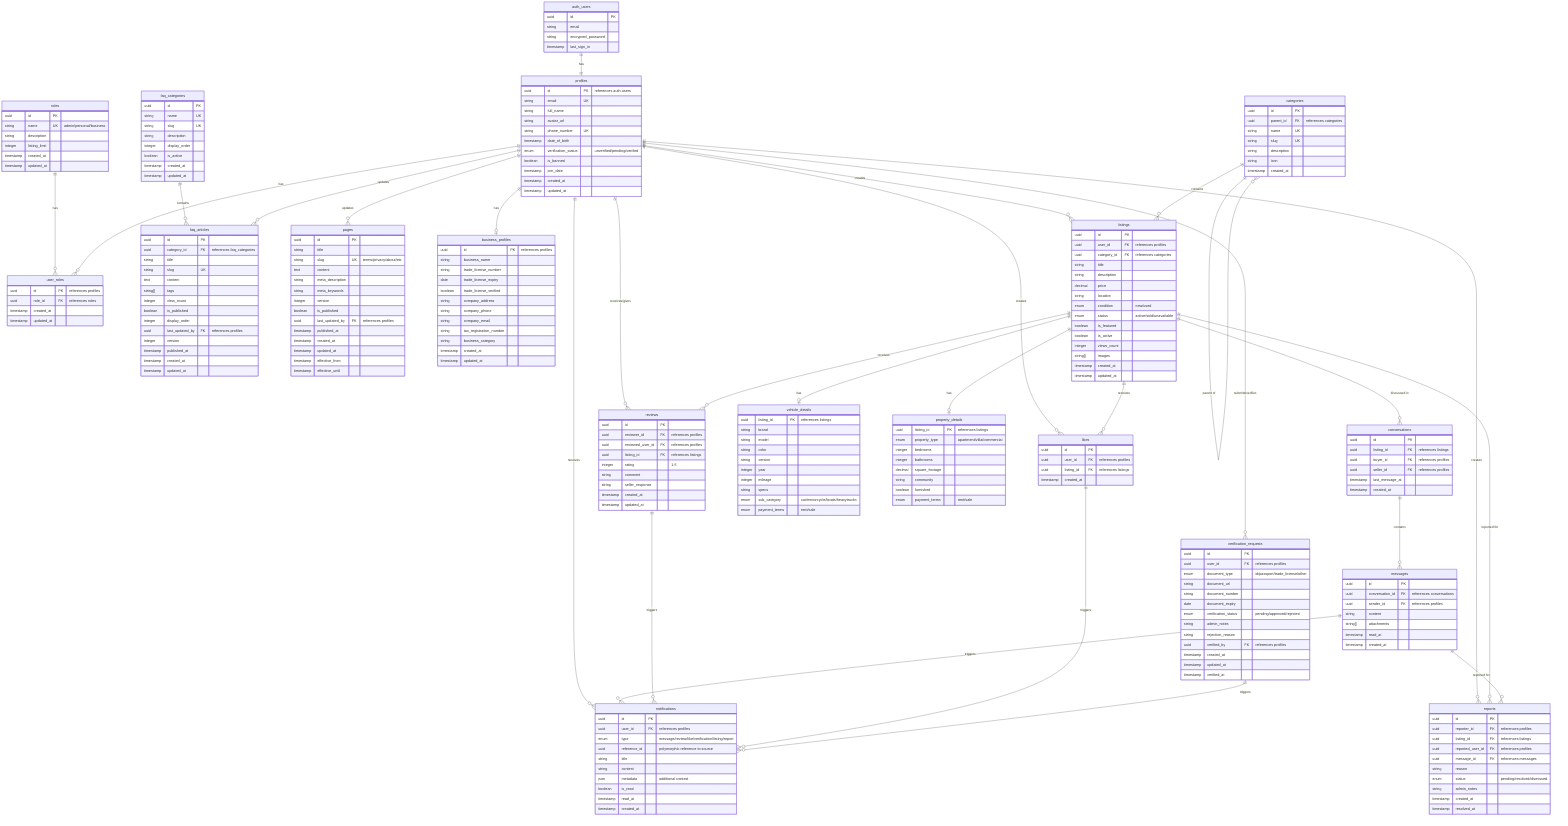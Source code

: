 erDiagram
    auth_users ||--|| profiles : has
    roles ||--o{ user_roles : has
    profiles ||--o{ user_roles : has
    faq_categories ||--o{ faq_articles : contains
    profiles ||--o{ pages : updates
    profiles ||--o{ faq_articles : updates
    profiles ||--o| business_profiles : has
    profiles ||--o{ verification_requests : "submits/verifies"
    profiles ||--o{ listings : creates
    profiles ||--o{ reviews : "receives/gives"
    profiles ||--o{ likes : creates
    profiles ||--o{ reports : creates
    profiles ||--o{ notifications : receives
    categories ||--o{ listings : contains
    categories ||--o{ categories : "parent of"
    listings ||--o| vehicle_details : has
    listings ||--o| property_details : has
    listings ||--o{ likes : receives
    listings ||--o{ reports : "reported for"
    listings ||--o{ conversations : "discussed in"
    listings ||--o{ reviews : receives
    conversations ||--o{ messages : contains
    messages ||--o{ reports : "reported for"
    messages ||--o{ notifications : triggers
    reviews ||--o{ notifications : triggers
    likes ||--o{ notifications : triggers
    verification_requests ||--o{ notifications : triggers

    notifications {
        uuid id PK
        uuid user_id FK "references profiles"
        enum type "message/review/like/verification/listing/report"
        uuid reference_id "polymorphic reference to source"
        string title
        string content
        json metadata "additional context"
        boolean is_read
        timestamp read_at
        timestamp created_at
    }

    auth_users {
        uuid id PK
        string email
        string encrypted_password
        timestamp last_sign_in
    }

    roles {
        uuid id PK
        string name UK "admin/personal/business"
        string description
        integer listing_limit
        timestamp created_at
        timestamp updated_at
    }

    user_roles {
        uuid id PK "references profiles"
        uuid role_id FK "references roles"
        timestamp created_at
        timestamp updated_at
    }

    profiles {
        uuid id PK "references auth.users"
        string email UK
        string full_name
        string avatar_url
        string phone_number UK
        timestamp date_of_birth
        enum verification_status "unverified/pending/verified"
        boolean is_banned
        timestamp join_date
        timestamp created_at
        timestamp updated_at
    }

    business_profiles {
        uuid id PK "references profiles"
        string business_name
        string trade_license_number
        date trade_license_expiry
        boolean trade_license_verified
        string company_address
        string company_phone
        string company_email
        string tax_registration_number
        string business_category
        timestamp created_at
        timestamp updated_at
    }

    verification_requests {
        uuid id PK
        uuid user_id FK "references profiles"
        enum document_type "id/passport/trade_license/other"
        string document_url
        string document_number
        date document_expiry
        enum verification_status "pending/approved/rejected"
        string admin_notes
        string rejection_reason
        uuid verified_by FK "references profiles"
        timestamp created_at
        timestamp updated_at
        timestamp verified_at
    }

    categories {
        uuid id PK
        uuid parent_id FK "references categories"
        string name UK
        string slug UK
        string description
        string icon
        timestamp created_at
    }

    listings {
        uuid id PK
        uuid user_id FK "references profiles"
        uuid category_id FK "references categories"
        string title
        string description
        decimal price
        string location
        enum condition "new/used"
        enum status "active/sold/unavailable"
        boolean is_featured
        boolean is_active
        integer views_count
        string[] images
        timestamp created_at
        timestamp updated_at
    }

    vehicle_details {
        uuid listing_id PK "references listings"
        string brand
        string model
        string color
        string version
        integer year
        integer mileage
        string specs
        enum sub_category "car/motorcycle/boats/heavytrucks"
        enum payment_terms "rent/sale"
    }

    property_details {
        uuid listing_id PK "references listings"
        enum property_type "apartment/villa/commercial"
        integer bedrooms
        integer bathrooms
        decimal square_footage
        string community
        boolean furnished
        enum payment_terms "rent/sale"
    }

    reviews {
        uuid id PK
        uuid reviewer_id FK "references profiles"
        uuid reviewed_user_id FK "references profiles"
        uuid listing_id FK "references listings"
        integer rating "1-5"
        string comment
        string seller_response
        timestamp created_at
        timestamp updated_at
    }

    likes {
        uuid id PK
        uuid user_id FK "references profiles"
        uuid listing_id FK "references listings"
        timestamp created_at
    }

    conversations {
        uuid id PK
        uuid listing_id FK "references listings"
        uuid buyer_id FK "references profiles"
        uuid seller_id FK "references profiles"
        timestamp last_message_at
        timestamp created_at
    }

    messages {
        uuid id PK
        uuid conversation_id FK "references conversations"
        uuid sender_id FK "references profiles"
        string content
        string[] attachments
        timestamp read_at
        timestamp created_at
    }

    reports {
        uuid id PK
        uuid reporter_id FK "references profiles"
        uuid listing_id FK "references listings"
        uuid reported_user_id FK "references profiles"
        uuid message_id FK "references messages"
        string reason
        enum status "pending/resolved/dismissed"
        string admin_notes
        timestamp created_at
        timestamp resolved_at
    }

    faq_categories {
        uuid id PK
        string name UK
        string slug UK
        string description
        integer display_order
        boolean is_active
        timestamp created_at
        timestamp updated_at
    }

    faq_articles {
        uuid id PK
        uuid category_id FK "references faq_categories"
        string title
        string slug UK
        text content
        string[] tags
        integer view_count
        boolean is_published
        integer display_order
        uuid last_updated_by FK "references profiles"
        integer version
        timestamp published_at
        timestamp created_at
        timestamp updated_at
    }

    pages {
        uuid id PK
        string title
        string slug UK "terms/privacy/about/etc"
        text content
        string meta_description
        string meta_keywords
        integer version
        boolean is_published
        uuid last_updated_by FK "references profiles"
        timestamp published_at
        timestamp created_at
        timestamp updated_at
        timestamp effective_from
        timestamp effective_until
    }